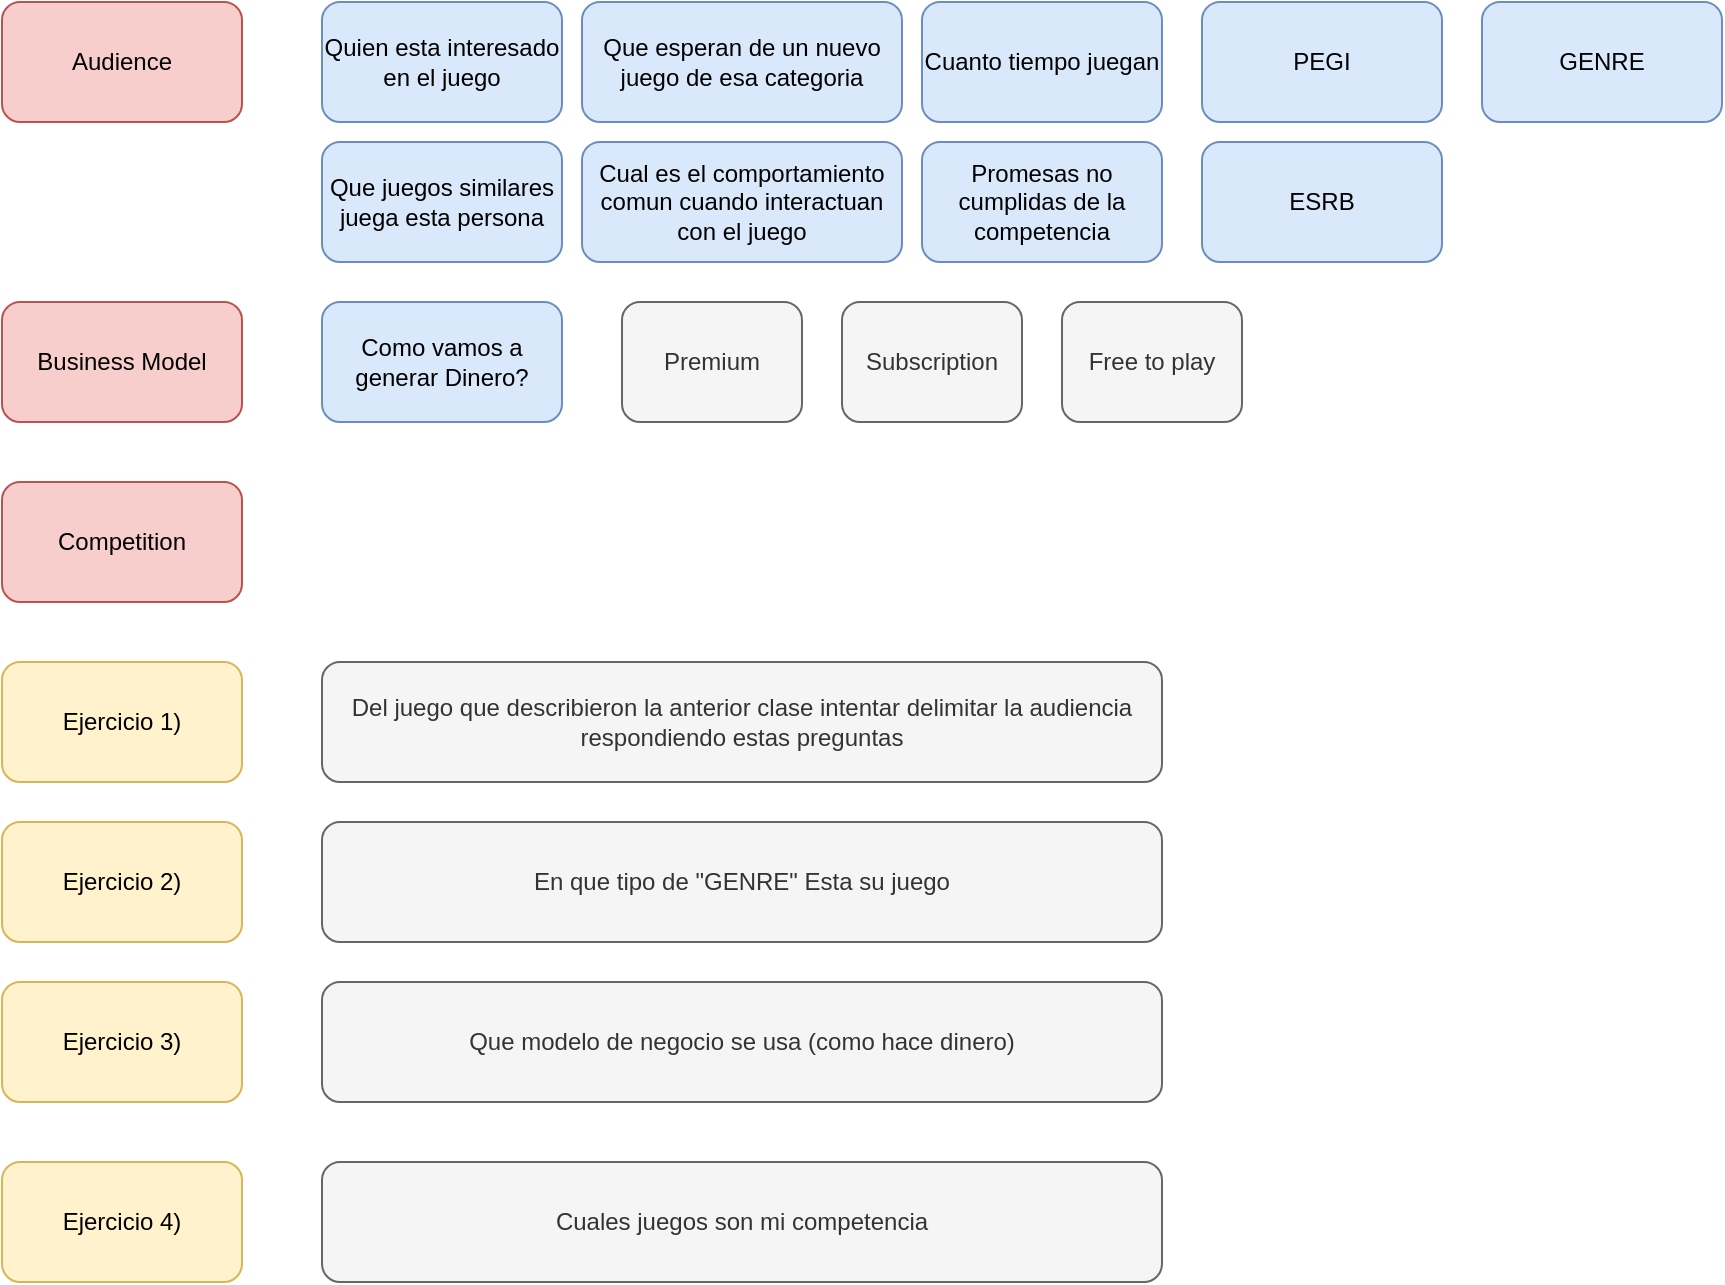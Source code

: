 <mxfile version="24.4.4" type="device">
  <diagram name="Página-1" id="o_vRm33nGpRWv9YOxHRM">
    <mxGraphModel dx="1313" dy="707" grid="1" gridSize="10" guides="1" tooltips="1" connect="1" arrows="1" fold="1" page="1" pageScale="1" pageWidth="827" pageHeight="1169" math="0" shadow="0">
      <root>
        <mxCell id="0" />
        <mxCell id="1" parent="0" />
        <mxCell id="H8o4jqOv3tLorPZrdf9m-2" value="Audience" style="rounded=1;whiteSpace=wrap;html=1;fillColor=#f8cecc;strokeColor=#b85450;" vertex="1" parent="1">
          <mxGeometry x="80" y="50" width="120" height="60" as="geometry" />
        </mxCell>
        <mxCell id="H8o4jqOv3tLorPZrdf9m-3" value="Quien esta interesado en el juego" style="rounded=1;whiteSpace=wrap;html=1;fillColor=#dae8fc;strokeColor=#6c8ebf;" vertex="1" parent="1">
          <mxGeometry x="240" y="50" width="120" height="60" as="geometry" />
        </mxCell>
        <mxCell id="H8o4jqOv3tLorPZrdf9m-4" value="Que juegos similares juega esta persona" style="rounded=1;whiteSpace=wrap;html=1;fillColor=#dae8fc;strokeColor=#6c8ebf;" vertex="1" parent="1">
          <mxGeometry x="240" y="120" width="120" height="60" as="geometry" />
        </mxCell>
        <mxCell id="H8o4jqOv3tLorPZrdf9m-5" value="Que esperan de un nuevo juego de esa categoria" style="rounded=1;whiteSpace=wrap;html=1;fillColor=#dae8fc;strokeColor=#6c8ebf;" vertex="1" parent="1">
          <mxGeometry x="370" y="50" width="160" height="60" as="geometry" />
        </mxCell>
        <mxCell id="H8o4jqOv3tLorPZrdf9m-6" value="Cual es el comportamiento comun cuando interactuan con el juego" style="rounded=1;whiteSpace=wrap;html=1;fillColor=#dae8fc;strokeColor=#6c8ebf;" vertex="1" parent="1">
          <mxGeometry x="370" y="120" width="160" height="60" as="geometry" />
        </mxCell>
        <mxCell id="H8o4jqOv3tLorPZrdf9m-7" value="Cuanto tiempo juegan" style="rounded=1;whiteSpace=wrap;html=1;fillColor=#dae8fc;strokeColor=#6c8ebf;" vertex="1" parent="1">
          <mxGeometry x="540" y="50" width="120" height="60" as="geometry" />
        </mxCell>
        <mxCell id="H8o4jqOv3tLorPZrdf9m-8" value="Promesas no cumplidas de la competencia" style="rounded=1;whiteSpace=wrap;html=1;fillColor=#dae8fc;strokeColor=#6c8ebf;" vertex="1" parent="1">
          <mxGeometry x="540" y="120" width="120" height="60" as="geometry" />
        </mxCell>
        <mxCell id="H8o4jqOv3tLorPZrdf9m-9" value="Ejercicio 1)" style="rounded=1;whiteSpace=wrap;html=1;fillColor=#fff2cc;strokeColor=#d6b656;" vertex="1" parent="1">
          <mxGeometry x="80" y="380" width="120" height="60" as="geometry" />
        </mxCell>
        <mxCell id="H8o4jqOv3tLorPZrdf9m-10" value="Del juego que describieron la anterior clase intentar delimitar la audiencia respondiendo estas preguntas" style="rounded=1;whiteSpace=wrap;html=1;fillColor=#f5f5f5;fontColor=#333333;strokeColor=#666666;" vertex="1" parent="1">
          <mxGeometry x="240" y="380" width="420" height="60" as="geometry" />
        </mxCell>
        <mxCell id="H8o4jqOv3tLorPZrdf9m-12" value="PEGI" style="rounded=1;whiteSpace=wrap;html=1;fillColor=#dae8fc;strokeColor=#6c8ebf;" vertex="1" parent="1">
          <mxGeometry x="680" y="50" width="120" height="60" as="geometry" />
        </mxCell>
        <mxCell id="H8o4jqOv3tLorPZrdf9m-13" value="ESRB" style="rounded=1;whiteSpace=wrap;html=1;fillColor=#dae8fc;strokeColor=#6c8ebf;" vertex="1" parent="1">
          <mxGeometry x="680" y="120" width="120" height="60" as="geometry" />
        </mxCell>
        <mxCell id="H8o4jqOv3tLorPZrdf9m-14" value="Business Model" style="rounded=1;whiteSpace=wrap;html=1;fillColor=#f8cecc;strokeColor=#b85450;" vertex="1" parent="1">
          <mxGeometry x="80" y="200" width="120" height="60" as="geometry" />
        </mxCell>
        <mxCell id="H8o4jqOv3tLorPZrdf9m-15" value="Como vamos a generar Dinero?" style="rounded=1;whiteSpace=wrap;html=1;fillColor=#dae8fc;strokeColor=#6c8ebf;" vertex="1" parent="1">
          <mxGeometry x="240" y="200" width="120" height="60" as="geometry" />
        </mxCell>
        <mxCell id="H8o4jqOv3tLorPZrdf9m-16" value="Premium" style="rounded=1;whiteSpace=wrap;html=1;fillColor=#f5f5f5;fontColor=#333333;strokeColor=#666666;" vertex="1" parent="1">
          <mxGeometry x="390" y="200" width="90" height="60" as="geometry" />
        </mxCell>
        <mxCell id="H8o4jqOv3tLorPZrdf9m-17" value="Subscription" style="rounded=1;whiteSpace=wrap;html=1;fillColor=#f5f5f5;fontColor=#333333;strokeColor=#666666;" vertex="1" parent="1">
          <mxGeometry x="500" y="200" width="90" height="60" as="geometry" />
        </mxCell>
        <mxCell id="H8o4jqOv3tLorPZrdf9m-18" value="Free to play" style="rounded=1;whiteSpace=wrap;html=1;fillColor=#f5f5f5;fontColor=#333333;strokeColor=#666666;" vertex="1" parent="1">
          <mxGeometry x="610" y="200" width="90" height="60" as="geometry" />
        </mxCell>
        <mxCell id="H8o4jqOv3tLorPZrdf9m-19" value="GENRE" style="rounded=1;whiteSpace=wrap;html=1;fillColor=#dae8fc;strokeColor=#6c8ebf;" vertex="1" parent="1">
          <mxGeometry x="820" y="50" width="120" height="60" as="geometry" />
        </mxCell>
        <mxCell id="H8o4jqOv3tLorPZrdf9m-20" value="Ejercicio 2)" style="rounded=1;whiteSpace=wrap;html=1;fillColor=#fff2cc;strokeColor=#d6b656;" vertex="1" parent="1">
          <mxGeometry x="80" y="460" width="120" height="60" as="geometry" />
        </mxCell>
        <mxCell id="H8o4jqOv3tLorPZrdf9m-21" value="En que tipo de &quot;GENRE&quot; Esta su juego" style="rounded=1;whiteSpace=wrap;html=1;fillColor=#f5f5f5;fontColor=#333333;strokeColor=#666666;" vertex="1" parent="1">
          <mxGeometry x="240" y="460" width="420" height="60" as="geometry" />
        </mxCell>
        <mxCell id="H8o4jqOv3tLorPZrdf9m-22" value="Ejercicio 3)" style="rounded=1;whiteSpace=wrap;html=1;fillColor=#fff2cc;strokeColor=#d6b656;" vertex="1" parent="1">
          <mxGeometry x="80" y="540" width="120" height="60" as="geometry" />
        </mxCell>
        <mxCell id="H8o4jqOv3tLorPZrdf9m-23" value="Que modelo de negocio se usa (como hace dinero)" style="rounded=1;whiteSpace=wrap;html=1;fillColor=#f5f5f5;fontColor=#333333;strokeColor=#666666;" vertex="1" parent="1">
          <mxGeometry x="240" y="540" width="420" height="60" as="geometry" />
        </mxCell>
        <mxCell id="H8o4jqOv3tLorPZrdf9m-24" value="Competition" style="rounded=1;whiteSpace=wrap;html=1;fillColor=#f8cecc;strokeColor=#b85450;" vertex="1" parent="1">
          <mxGeometry x="80" y="290" width="120" height="60" as="geometry" />
        </mxCell>
        <mxCell id="H8o4jqOv3tLorPZrdf9m-26" value="Ejercicio 4)" style="rounded=1;whiteSpace=wrap;html=1;fillColor=#fff2cc;strokeColor=#d6b656;" vertex="1" parent="1">
          <mxGeometry x="80" y="630" width="120" height="60" as="geometry" />
        </mxCell>
        <mxCell id="H8o4jqOv3tLorPZrdf9m-27" value="Cuales juegos son mi competencia" style="rounded=1;whiteSpace=wrap;html=1;fillColor=#f5f5f5;fontColor=#333333;strokeColor=#666666;" vertex="1" parent="1">
          <mxGeometry x="240" y="630" width="420" height="60" as="geometry" />
        </mxCell>
      </root>
    </mxGraphModel>
  </diagram>
</mxfile>
